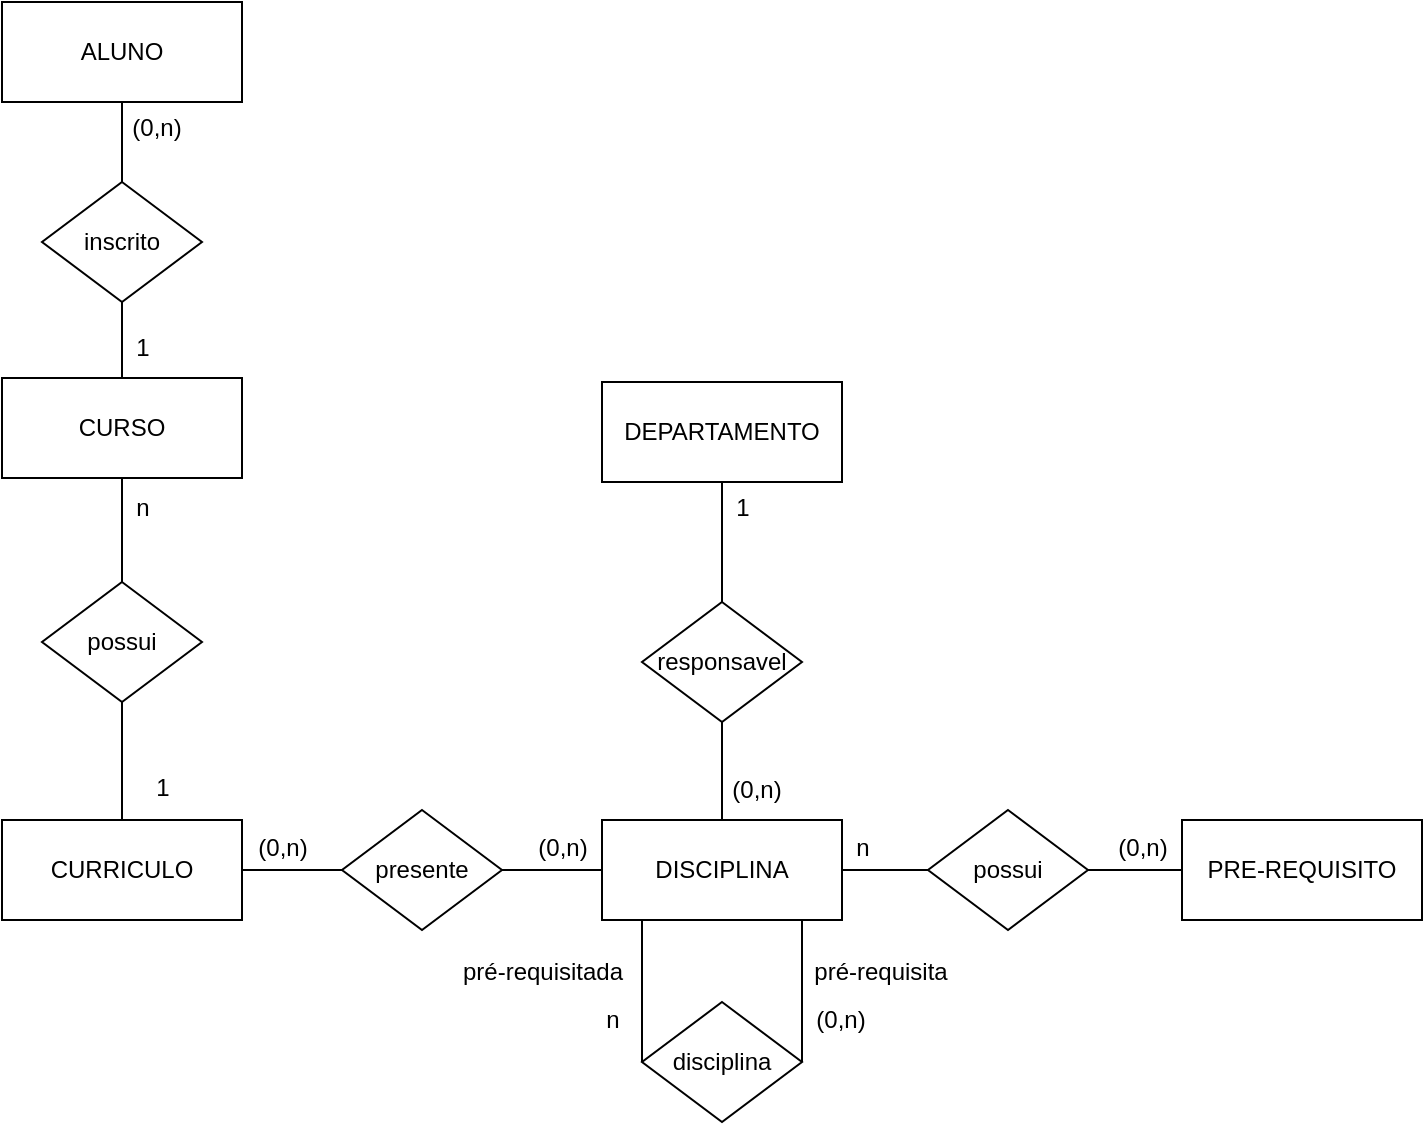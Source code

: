 <mxfile version="24.0.7" type="device">
  <diagram name="Página-1" id="J9NHxlizlQ2mQnyrJULI">
    <mxGraphModel dx="2252" dy="1233" grid="1" gridSize="10" guides="1" tooltips="1" connect="1" arrows="1" fold="1" page="1" pageScale="1" pageWidth="1169" pageHeight="827" math="0" shadow="0">
      <root>
        <mxCell id="0" />
        <mxCell id="1" parent="0" />
        <mxCell id="l0hmNP2O0psDWXVmAU25-1" value="DISCIPLINA" style="rounded=0;whiteSpace=wrap;html=1;" vertex="1" parent="1">
          <mxGeometry x="520" y="549" width="120" height="50" as="geometry" />
        </mxCell>
        <mxCell id="l0hmNP2O0psDWXVmAU25-4" style="edgeStyle=orthogonalEdgeStyle;rounded=0;orthogonalLoop=1;jettySize=auto;html=1;endArrow=none;endFill=0;" edge="1" parent="1" source="l0hmNP2O0psDWXVmAU25-2" target="l0hmNP2O0psDWXVmAU25-3">
          <mxGeometry relative="1" as="geometry" />
        </mxCell>
        <mxCell id="l0hmNP2O0psDWXVmAU25-2" value="DEPARTAMENTO" style="rounded=0;whiteSpace=wrap;html=1;" vertex="1" parent="1">
          <mxGeometry x="520" y="330" width="120" height="50" as="geometry" />
        </mxCell>
        <mxCell id="l0hmNP2O0psDWXVmAU25-5" style="edgeStyle=orthogonalEdgeStyle;rounded=0;orthogonalLoop=1;jettySize=auto;html=1;endArrow=none;endFill=0;" edge="1" parent="1" source="l0hmNP2O0psDWXVmAU25-3" target="l0hmNP2O0psDWXVmAU25-1">
          <mxGeometry relative="1" as="geometry" />
        </mxCell>
        <mxCell id="l0hmNP2O0psDWXVmAU25-3" value="responsavel" style="rhombus;whiteSpace=wrap;html=1;" vertex="1" parent="1">
          <mxGeometry x="540" y="440" width="80" height="60" as="geometry" />
        </mxCell>
        <mxCell id="l0hmNP2O0psDWXVmAU25-6" value="1" style="text;html=1;align=center;verticalAlign=middle;resizable=0;points=[];autosize=1;strokeColor=none;fillColor=none;" vertex="1" parent="1">
          <mxGeometry x="575" y="378" width="30" height="30" as="geometry" />
        </mxCell>
        <mxCell id="l0hmNP2O0psDWXVmAU25-7" value="(0,n)" style="text;html=1;align=center;verticalAlign=middle;resizable=0;points=[];autosize=1;strokeColor=none;fillColor=none;" vertex="1" parent="1">
          <mxGeometry x="572" y="519" width="50" height="30" as="geometry" />
        </mxCell>
        <mxCell id="l0hmNP2O0psDWXVmAU25-8" value="PRE-REQUISITO" style="rounded=0;whiteSpace=wrap;html=1;" vertex="1" parent="1">
          <mxGeometry x="810" y="549" width="120" height="50" as="geometry" />
        </mxCell>
        <mxCell id="l0hmNP2O0psDWXVmAU25-10" style="edgeStyle=orthogonalEdgeStyle;rounded=0;orthogonalLoop=1;jettySize=auto;html=1;endArrow=none;endFill=0;" edge="1" parent="1" source="l0hmNP2O0psDWXVmAU25-9" target="l0hmNP2O0psDWXVmAU25-8">
          <mxGeometry relative="1" as="geometry" />
        </mxCell>
        <mxCell id="l0hmNP2O0psDWXVmAU25-11" style="edgeStyle=orthogonalEdgeStyle;rounded=0;orthogonalLoop=1;jettySize=auto;html=1;endArrow=none;endFill=0;" edge="1" parent="1" source="l0hmNP2O0psDWXVmAU25-9" target="l0hmNP2O0psDWXVmAU25-1">
          <mxGeometry relative="1" as="geometry" />
        </mxCell>
        <mxCell id="l0hmNP2O0psDWXVmAU25-9" value="possui" style="rhombus;whiteSpace=wrap;html=1;" vertex="1" parent="1">
          <mxGeometry x="683" y="544" width="80" height="60" as="geometry" />
        </mxCell>
        <mxCell id="l0hmNP2O0psDWXVmAU25-12" value="(0,n)" style="text;html=1;align=center;verticalAlign=middle;resizable=0;points=[];autosize=1;strokeColor=none;fillColor=none;" vertex="1" parent="1">
          <mxGeometry x="765" y="548" width="50" height="30" as="geometry" />
        </mxCell>
        <mxCell id="l0hmNP2O0psDWXVmAU25-13" value="n" style="text;html=1;align=center;verticalAlign=middle;resizable=0;points=[];autosize=1;strokeColor=none;fillColor=none;" vertex="1" parent="1">
          <mxGeometry x="635" y="548" width="30" height="30" as="geometry" />
        </mxCell>
        <mxCell id="l0hmNP2O0psDWXVmAU25-15" style="edgeStyle=orthogonalEdgeStyle;rounded=0;orthogonalLoop=1;jettySize=auto;html=1;endArrow=none;endFill=0;" edge="1" parent="1" source="l0hmNP2O0psDWXVmAU25-14" target="l0hmNP2O0psDWXVmAU25-1">
          <mxGeometry relative="1" as="geometry">
            <Array as="points">
              <mxPoint x="540" y="620" />
              <mxPoint x="540" y="620" />
            </Array>
          </mxGeometry>
        </mxCell>
        <mxCell id="l0hmNP2O0psDWXVmAU25-16" style="edgeStyle=orthogonalEdgeStyle;rounded=0;orthogonalLoop=1;jettySize=auto;html=1;endArrow=none;endFill=0;" edge="1" parent="1" source="l0hmNP2O0psDWXVmAU25-14" target="l0hmNP2O0psDWXVmAU25-1">
          <mxGeometry relative="1" as="geometry">
            <Array as="points">
              <mxPoint x="620" y="620" />
              <mxPoint x="620" y="620" />
            </Array>
          </mxGeometry>
        </mxCell>
        <mxCell id="l0hmNP2O0psDWXVmAU25-14" value="disciplina" style="rhombus;whiteSpace=wrap;html=1;" vertex="1" parent="1">
          <mxGeometry x="540" y="640" width="80" height="60" as="geometry" />
        </mxCell>
        <mxCell id="l0hmNP2O0psDWXVmAU25-17" value="pré-requisita" style="text;html=1;align=center;verticalAlign=middle;resizable=0;points=[];autosize=1;strokeColor=none;fillColor=none;" vertex="1" parent="1">
          <mxGeometry x="614" y="610" width="90" height="30" as="geometry" />
        </mxCell>
        <mxCell id="l0hmNP2O0psDWXVmAU25-18" value="(0,n)" style="text;html=1;align=center;verticalAlign=middle;resizable=0;points=[];autosize=1;strokeColor=none;fillColor=none;" vertex="1" parent="1">
          <mxGeometry x="614" y="634" width="50" height="30" as="geometry" />
        </mxCell>
        <mxCell id="l0hmNP2O0psDWXVmAU25-19" value="pré-requisitada" style="text;html=1;align=center;verticalAlign=middle;resizable=0;points=[];autosize=1;strokeColor=none;fillColor=none;" vertex="1" parent="1">
          <mxGeometry x="440" y="610" width="100" height="30" as="geometry" />
        </mxCell>
        <mxCell id="l0hmNP2O0psDWXVmAU25-20" value="n" style="text;html=1;align=center;verticalAlign=middle;resizable=0;points=[];autosize=1;strokeColor=none;fillColor=none;" vertex="1" parent="1">
          <mxGeometry x="510" y="634" width="30" height="30" as="geometry" />
        </mxCell>
        <mxCell id="l0hmNP2O0psDWXVmAU25-21" value="CURRICULO" style="rounded=0;whiteSpace=wrap;html=1;" vertex="1" parent="1">
          <mxGeometry x="220" y="549" width="120" height="50" as="geometry" />
        </mxCell>
        <mxCell id="l0hmNP2O0psDWXVmAU25-23" style="edgeStyle=orthogonalEdgeStyle;rounded=0;orthogonalLoop=1;jettySize=auto;html=1;endArrow=none;endFill=0;" edge="1" parent="1" source="l0hmNP2O0psDWXVmAU25-22" target="l0hmNP2O0psDWXVmAU25-1">
          <mxGeometry relative="1" as="geometry" />
        </mxCell>
        <mxCell id="l0hmNP2O0psDWXVmAU25-24" style="edgeStyle=orthogonalEdgeStyle;rounded=0;orthogonalLoop=1;jettySize=auto;html=1;endArrow=none;endFill=0;" edge="1" parent="1" source="l0hmNP2O0psDWXVmAU25-22" target="l0hmNP2O0psDWXVmAU25-21">
          <mxGeometry relative="1" as="geometry" />
        </mxCell>
        <mxCell id="l0hmNP2O0psDWXVmAU25-22" value="presente" style="rhombus;whiteSpace=wrap;html=1;" vertex="1" parent="1">
          <mxGeometry x="390" y="544" width="80" height="60" as="geometry" />
        </mxCell>
        <mxCell id="l0hmNP2O0psDWXVmAU25-25" value="(0,n)" style="text;html=1;align=center;verticalAlign=middle;resizable=0;points=[];autosize=1;strokeColor=none;fillColor=none;" vertex="1" parent="1">
          <mxGeometry x="335" y="548" width="50" height="30" as="geometry" />
        </mxCell>
        <mxCell id="l0hmNP2O0psDWXVmAU25-26" value="(0,n)" style="text;html=1;align=center;verticalAlign=middle;resizable=0;points=[];autosize=1;strokeColor=none;fillColor=none;" vertex="1" parent="1">
          <mxGeometry x="475" y="548" width="50" height="30" as="geometry" />
        </mxCell>
        <mxCell id="l0hmNP2O0psDWXVmAU25-27" value="CURSO" style="rounded=0;whiteSpace=wrap;html=1;" vertex="1" parent="1">
          <mxGeometry x="220" y="328" width="120" height="50" as="geometry" />
        </mxCell>
        <mxCell id="l0hmNP2O0psDWXVmAU25-30" style="edgeStyle=orthogonalEdgeStyle;rounded=0;orthogonalLoop=1;jettySize=auto;html=1;endArrow=none;endFill=0;" edge="1" parent="1" source="l0hmNP2O0psDWXVmAU25-28" target="l0hmNP2O0psDWXVmAU25-21">
          <mxGeometry relative="1" as="geometry" />
        </mxCell>
        <mxCell id="l0hmNP2O0psDWXVmAU25-28" value="possui" style="rhombus;whiteSpace=wrap;html=1;" vertex="1" parent="1">
          <mxGeometry x="240" y="430" width="80" height="60" as="geometry" />
        </mxCell>
        <mxCell id="l0hmNP2O0psDWXVmAU25-29" style="edgeStyle=orthogonalEdgeStyle;rounded=0;orthogonalLoop=1;jettySize=auto;html=1;entryX=0.5;entryY=0;entryDx=0;entryDy=0;endArrow=none;endFill=0;" edge="1" parent="1" source="l0hmNP2O0psDWXVmAU25-27" target="l0hmNP2O0psDWXVmAU25-28">
          <mxGeometry relative="1" as="geometry" />
        </mxCell>
        <mxCell id="l0hmNP2O0psDWXVmAU25-31" value="1" style="text;html=1;align=center;verticalAlign=middle;resizable=0;points=[];autosize=1;strokeColor=none;fillColor=none;" vertex="1" parent="1">
          <mxGeometry x="285" y="518" width="30" height="30" as="geometry" />
        </mxCell>
        <mxCell id="l0hmNP2O0psDWXVmAU25-32" value="n" style="text;html=1;align=center;verticalAlign=middle;resizable=0;points=[];autosize=1;strokeColor=none;fillColor=none;" vertex="1" parent="1">
          <mxGeometry x="275" y="378" width="30" height="30" as="geometry" />
        </mxCell>
        <mxCell id="l0hmNP2O0psDWXVmAU25-35" style="edgeStyle=orthogonalEdgeStyle;rounded=0;orthogonalLoop=1;jettySize=auto;html=1;endArrow=none;endFill=0;" edge="1" parent="1" source="l0hmNP2O0psDWXVmAU25-33" target="l0hmNP2O0psDWXVmAU25-34">
          <mxGeometry relative="1" as="geometry" />
        </mxCell>
        <mxCell id="l0hmNP2O0psDWXVmAU25-33" value="ALUNO" style="rounded=0;whiteSpace=wrap;html=1;" vertex="1" parent="1">
          <mxGeometry x="220" y="140" width="120" height="50" as="geometry" />
        </mxCell>
        <mxCell id="l0hmNP2O0psDWXVmAU25-36" style="edgeStyle=orthogonalEdgeStyle;rounded=0;orthogonalLoop=1;jettySize=auto;html=1;endArrow=none;endFill=0;" edge="1" parent="1" source="l0hmNP2O0psDWXVmAU25-34" target="l0hmNP2O0psDWXVmAU25-27">
          <mxGeometry relative="1" as="geometry" />
        </mxCell>
        <mxCell id="l0hmNP2O0psDWXVmAU25-34" value="inscrito" style="rhombus;whiteSpace=wrap;html=1;" vertex="1" parent="1">
          <mxGeometry x="240" y="230" width="80" height="60" as="geometry" />
        </mxCell>
        <mxCell id="l0hmNP2O0psDWXVmAU25-37" value="1" style="text;html=1;align=center;verticalAlign=middle;resizable=0;points=[];autosize=1;strokeColor=none;fillColor=none;" vertex="1" parent="1">
          <mxGeometry x="275" y="298" width="30" height="30" as="geometry" />
        </mxCell>
        <mxCell id="l0hmNP2O0psDWXVmAU25-38" value="(0,n)" style="text;html=1;align=center;verticalAlign=middle;resizable=0;points=[];autosize=1;strokeColor=none;fillColor=none;" vertex="1" parent="1">
          <mxGeometry x="272" y="188" width="50" height="30" as="geometry" />
        </mxCell>
      </root>
    </mxGraphModel>
  </diagram>
</mxfile>
